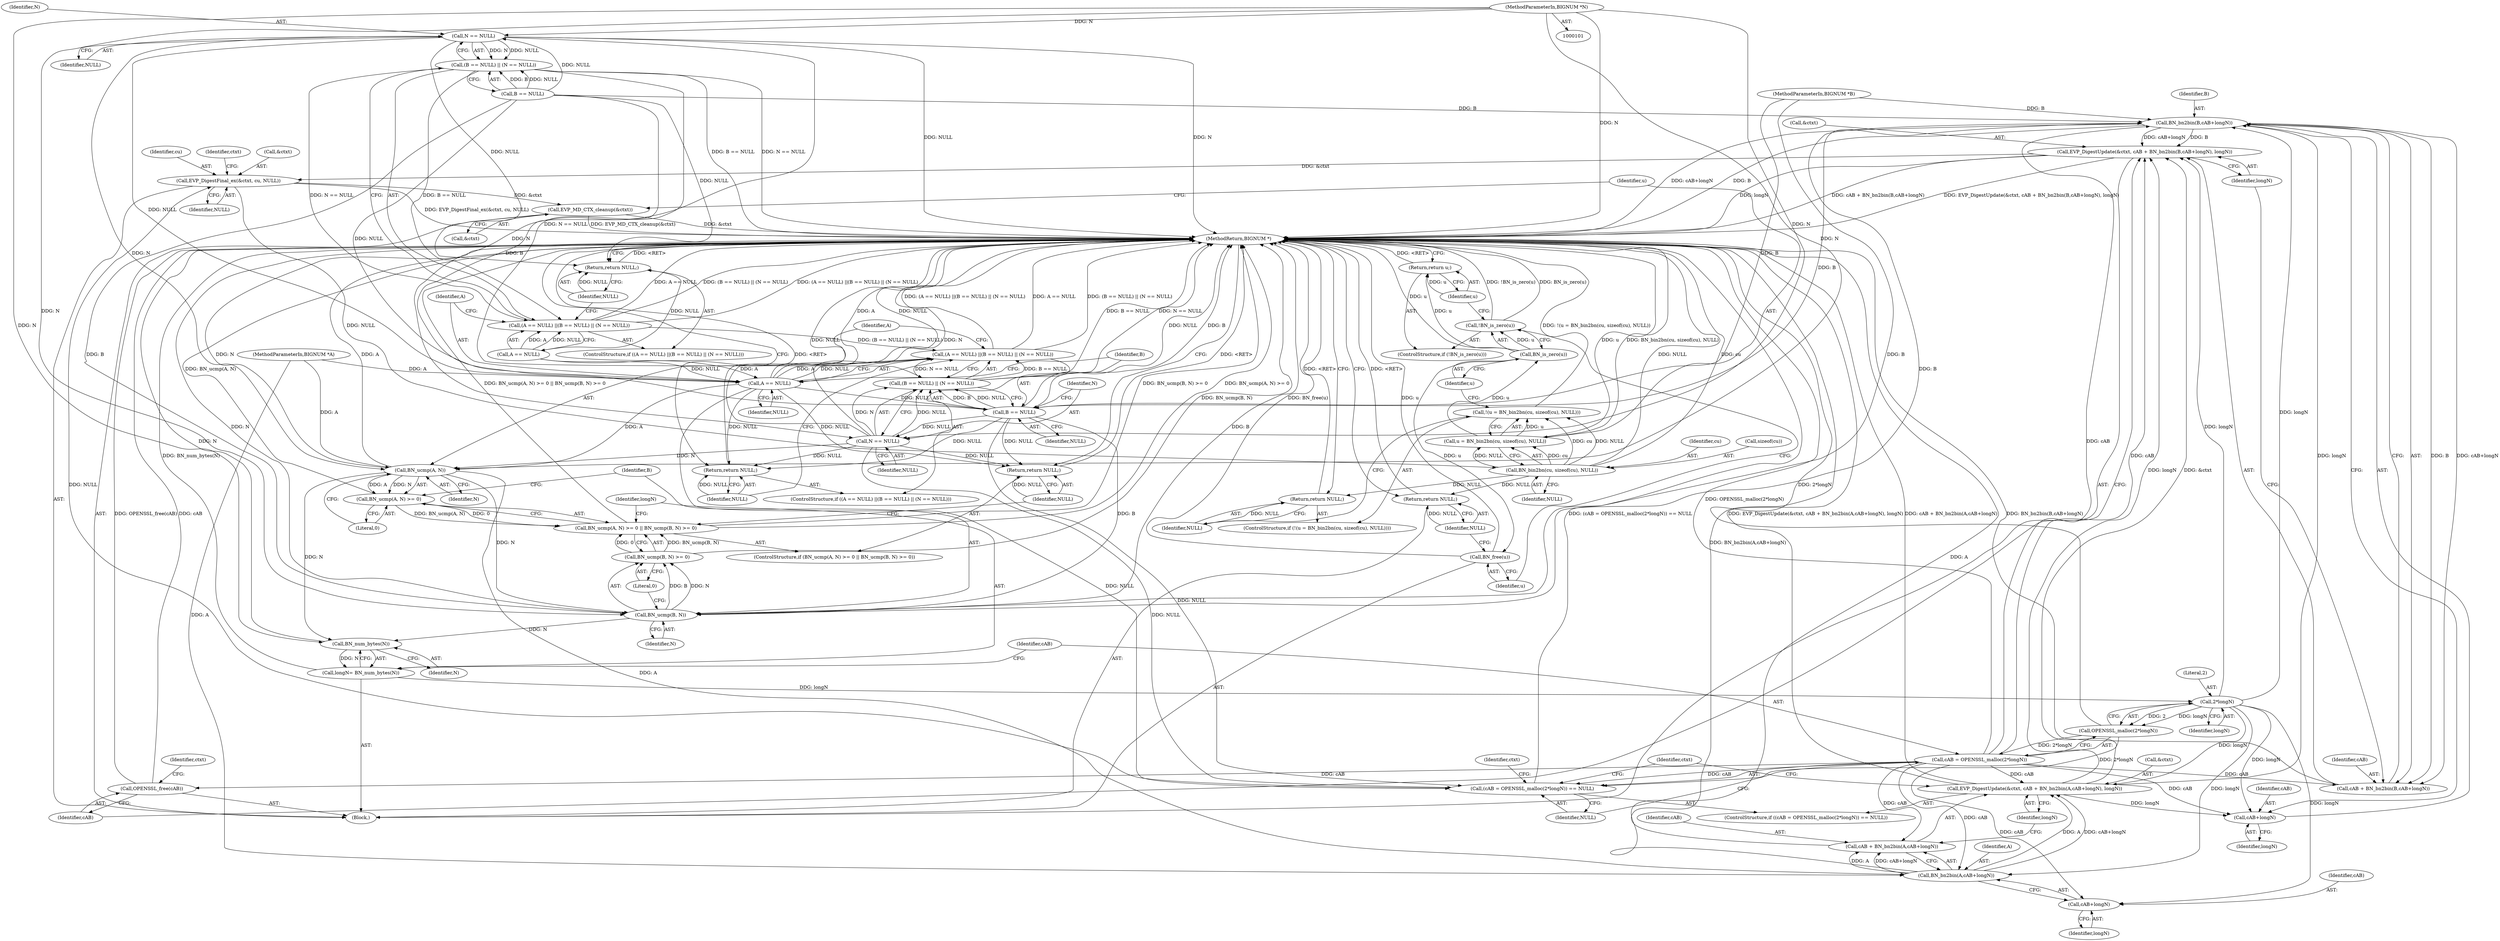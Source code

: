 digraph "0_openssl_4a23b12a031860253b58d503f296377ca076427b@pointer" {
"1000104" [label="(MethodParameterIn,BIGNUM *N)"];
"1000120" [label="(Call,N == NULL)"];
"1000116" [label="(Call,(B == NULL) || (N == NULL))"];
"1000112" [label="(Call,(A == NULL) ||(B == NULL) || (N == NULL))"];
"1000126" [label="(Call,(A == NULL) ||(B == NULL) || (N == NULL))"];
"1000130" [label="(Call,(B == NULL) || (N == NULL))"];
"1000123" [label="(Return,return NULL;)"];
"1000127" [label="(Call,A == NULL)"];
"1000131" [label="(Call,B == NULL)"];
"1000134" [label="(Call,N == NULL)"];
"1000137" [label="(Return,return NULL;)"];
"1000142" [label="(Call,BN_ucmp(A, N))"];
"1000141" [label="(Call,BN_ucmp(A, N) >= 0)"];
"1000140" [label="(Call,BN_ucmp(A, N) >= 0 || BN_ucmp(B, N) >= 0)"];
"1000147" [label="(Call,BN_ucmp(B, N))"];
"1000146" [label="(Call,BN_ucmp(B, N) >= 0)"];
"1000155" [label="(Call,BN_num_bytes(N))"];
"1000153" [label="(Call,longN= BN_num_bytes(N))"];
"1000162" [label="(Call,2*longN)"];
"1000161" [label="(Call,OPENSSL_malloc(2*longN))"];
"1000158" [label="(Call,(cAB = OPENSSL_malloc(2*longN)) == NULL)"];
"1000190" [label="(Call,EVP_DigestFinal_ex(&ctxt, cu, NULL))"];
"1000195" [label="(Call,EVP_MD_CTX_cleanup(&ctxt))"];
"1000202" [label="(Call,BN_bin2bn(cu, sizeof(cu), NULL))"];
"1000199" [label="(Call,!(u = BN_bin2bn(cu, sizeof(cu), NULL)))"];
"1000200" [label="(Call,u = BN_bin2bn(cu, sizeof(cu), NULL))"];
"1000211" [label="(Call,BN_is_zero(u))"];
"1000210" [label="(Call,!BN_is_zero(u))"];
"1000213" [label="(Return,return u;)"];
"1000215" [label="(Call,BN_free(u))"];
"1000207" [label="(Return,return NULL;)"];
"1000217" [label="(Return,return NULL;)"];
"1000159" [label="(Call,cAB = OPENSSL_malloc(2*longN))"];
"1000166" [label="(Call,EVP_DigestUpdate(&ctxt, cAB + BN_bn2bin(A,cAB+longN), longN))"];
"1000177" [label="(Call,EVP_DigestUpdate(&ctxt, cAB + BN_bn2bin(B,cAB+longN), longN))"];
"1000182" [label="(Call,BN_bn2bin(B,cAB+longN))"];
"1000180" [label="(Call,cAB + BN_bn2bin(B,cAB+longN))"];
"1000184" [label="(Call,cAB+longN)"];
"1000169" [label="(Call,cAB + BN_bn2bin(A,cAB+longN))"];
"1000171" [label="(Call,BN_bn2bin(A,cAB+longN))"];
"1000173" [label="(Call,cAB+longN)"];
"1000188" [label="(Call,OPENSSL_free(cAB))"];
"1000151" [label="(Return,return NULL;)"];
"1000188" [label="(Call,OPENSSL_free(cAB))"];
"1000116" [label="(Call,(B == NULL) || (N == NULL))"];
"1000192" [label="(Identifier,ctxt)"];
"1000183" [label="(Identifier,B)"];
"1000219" [label="(MethodReturn,BIGNUM *)"];
"1000199" [label="(Call,!(u = BN_bin2bn(cu, sizeof(cu), NULL)))"];
"1000125" [label="(ControlStructure,if ((A == NULL) ||(B == NULL) || (N == NULL)))"];
"1000194" [label="(Identifier,NULL)"];
"1000186" [label="(Identifier,longN)"];
"1000105" [label="(Block,)"];
"1000208" [label="(Identifier,NULL)"];
"1000133" [label="(Identifier,NULL)"];
"1000134" [label="(Call,N == NULL)"];
"1000166" [label="(Call,EVP_DigestUpdate(&ctxt, cAB + BN_bn2bin(A,cAB+longN), longN))"];
"1000202" [label="(Call,BN_bin2bn(cu, sizeof(cu), NULL))"];
"1000140" [label="(Call,BN_ucmp(A, N) >= 0 || BN_ucmp(B, N) >= 0)"];
"1000128" [label="(Identifier,A)"];
"1000172" [label="(Identifier,A)"];
"1000211" [label="(Call,BN_is_zero(u))"];
"1000143" [label="(Identifier,A)"];
"1000132" [label="(Identifier,B)"];
"1000131" [label="(Call,B == NULL)"];
"1000180" [label="(Call,cAB + BN_bn2bin(B,cAB+longN))"];
"1000127" [label="(Call,A == NULL)"];
"1000151" [label="(Return,return NULL;)"];
"1000121" [label="(Identifier,N)"];
"1000200" [label="(Call,u = BN_bin2bn(cu, sizeof(cu), NULL))"];
"1000113" [label="(Call,A == NULL)"];
"1000181" [label="(Identifier,cAB)"];
"1000185" [label="(Identifier,cAB)"];
"1000117" [label="(Call,B == NULL)"];
"1000137" [label="(Return,return NULL;)"];
"1000162" [label="(Call,2*longN)"];
"1000111" [label="(ControlStructure,if ((A == NULL) ||(B == NULL) || (N == NULL)))"];
"1000135" [label="(Identifier,N)"];
"1000217" [label="(Return,return NULL;)"];
"1000204" [label="(Call,sizeof(cu))"];
"1000165" [label="(Identifier,NULL)"];
"1000215" [label="(Call,BN_free(u))"];
"1000104" [label="(MethodParameterIn,BIGNUM *N)"];
"1000171" [label="(Call,BN_bn2bin(A,cAB+longN))"];
"1000164" [label="(Identifier,longN)"];
"1000163" [label="(Literal,2)"];
"1000147" [label="(Call,BN_ucmp(B, N))"];
"1000177" [label="(Call,EVP_DigestUpdate(&ctxt, cAB + BN_bn2bin(B,cAB+longN), longN))"];
"1000216" [label="(Identifier,u)"];
"1000149" [label="(Identifier,N)"];
"1000168" [label="(Identifier,ctxt)"];
"1000190" [label="(Call,EVP_DigestFinal_ex(&ctxt, cu, NULL))"];
"1000112" [label="(Call,(A == NULL) ||(B == NULL) || (N == NULL))"];
"1000170" [label="(Identifier,cAB)"];
"1000174" [label="(Identifier,cAB)"];
"1000158" [label="(Call,(cAB = OPENSSL_malloc(2*longN)) == NULL)"];
"1000144" [label="(Identifier,N)"];
"1000129" [label="(Identifier,NULL)"];
"1000193" [label="(Identifier,cu)"];
"1000178" [label="(Call,&ctxt)"];
"1000124" [label="(Identifier,NULL)"];
"1000138" [label="(Identifier,NULL)"];
"1000142" [label="(Call,BN_ucmp(A, N))"];
"1000169" [label="(Call,cAB + BN_bn2bin(A,cAB+longN))"];
"1000206" [label="(Identifier,NULL)"];
"1000176" [label="(Identifier,longN)"];
"1000203" [label="(Identifier,cu)"];
"1000210" [label="(Call,!BN_is_zero(u))"];
"1000120" [label="(Call,N == NULL)"];
"1000161" [label="(Call,OPENSSL_malloc(2*longN))"];
"1000122" [label="(Identifier,NULL)"];
"1000139" [label="(ControlStructure,if (BN_ucmp(A, N) >= 0 || BN_ucmp(B, N) >= 0))"];
"1000150" [label="(Literal,0)"];
"1000201" [label="(Identifier,u)"];
"1000167" [label="(Call,&ctxt)"];
"1000145" [label="(Literal,0)"];
"1000103" [label="(MethodParameterIn,BIGNUM *B)"];
"1000153" [label="(Call,longN= BN_num_bytes(N))"];
"1000197" [label="(Identifier,ctxt)"];
"1000209" [label="(ControlStructure,if (!BN_is_zero(u)))"];
"1000157" [label="(ControlStructure,if ((cAB = OPENSSL_malloc(2*longN)) == NULL))"];
"1000123" [label="(Return,return NULL;)"];
"1000136" [label="(Identifier,NULL)"];
"1000155" [label="(Call,BN_num_bytes(N))"];
"1000212" [label="(Identifier,u)"];
"1000148" [label="(Identifier,B)"];
"1000187" [label="(Identifier,longN)"];
"1000126" [label="(Call,(A == NULL) ||(B == NULL) || (N == NULL))"];
"1000159" [label="(Call,cAB = OPENSSL_malloc(2*longN))"];
"1000184" [label="(Call,cAB+longN)"];
"1000218" [label="(Identifier,NULL)"];
"1000207" [label="(Return,return NULL;)"];
"1000214" [label="(Identifier,u)"];
"1000102" [label="(MethodParameterIn,BIGNUM *A)"];
"1000152" [label="(Identifier,NULL)"];
"1000196" [label="(Call,&ctxt)"];
"1000189" [label="(Identifier,cAB)"];
"1000195" [label="(Call,EVP_MD_CTX_cleanup(&ctxt))"];
"1000141" [label="(Call,BN_ucmp(A, N) >= 0)"];
"1000173" [label="(Call,cAB+longN)"];
"1000182" [label="(Call,BN_bn2bin(B,cAB+longN))"];
"1000156" [label="(Identifier,N)"];
"1000198" [label="(ControlStructure,if (!(u = BN_bin2bn(cu, sizeof(cu), NULL))))"];
"1000191" [label="(Call,&ctxt)"];
"1000179" [label="(Identifier,ctxt)"];
"1000160" [label="(Identifier,cAB)"];
"1000130" [label="(Call,(B == NULL) || (N == NULL))"];
"1000175" [label="(Identifier,longN)"];
"1000146" [label="(Call,BN_ucmp(B, N) >= 0)"];
"1000213" [label="(Return,return u;)"];
"1000154" [label="(Identifier,longN)"];
"1000104" -> "1000101"  [label="AST: "];
"1000104" -> "1000219"  [label="DDG: N"];
"1000104" -> "1000120"  [label="DDG: N"];
"1000104" -> "1000134"  [label="DDG: N"];
"1000104" -> "1000142"  [label="DDG: N"];
"1000104" -> "1000147"  [label="DDG: N"];
"1000104" -> "1000155"  [label="DDG: N"];
"1000120" -> "1000116"  [label="AST: "];
"1000120" -> "1000122"  [label="CFG: "];
"1000121" -> "1000120"  [label="AST: "];
"1000122" -> "1000120"  [label="AST: "];
"1000116" -> "1000120"  [label="CFG: "];
"1000120" -> "1000219"  [label="DDG: N"];
"1000120" -> "1000219"  [label="DDG: NULL"];
"1000120" -> "1000116"  [label="DDG: N"];
"1000120" -> "1000116"  [label="DDG: NULL"];
"1000117" -> "1000120"  [label="DDG: NULL"];
"1000120" -> "1000123"  [label="DDG: NULL"];
"1000120" -> "1000127"  [label="DDG: NULL"];
"1000120" -> "1000134"  [label="DDG: N"];
"1000120" -> "1000142"  [label="DDG: N"];
"1000116" -> "1000112"  [label="AST: "];
"1000116" -> "1000117"  [label="CFG: "];
"1000117" -> "1000116"  [label="AST: "];
"1000112" -> "1000116"  [label="CFG: "];
"1000116" -> "1000219"  [label="DDG: B == NULL"];
"1000116" -> "1000219"  [label="DDG: N == NULL"];
"1000116" -> "1000112"  [label="DDG: B == NULL"];
"1000116" -> "1000112"  [label="DDG: N == NULL"];
"1000117" -> "1000116"  [label="DDG: B"];
"1000117" -> "1000116"  [label="DDG: NULL"];
"1000116" -> "1000130"  [label="DDG: N == NULL"];
"1000112" -> "1000111"  [label="AST: "];
"1000112" -> "1000113"  [label="CFG: "];
"1000113" -> "1000112"  [label="AST: "];
"1000124" -> "1000112"  [label="CFG: "];
"1000128" -> "1000112"  [label="CFG: "];
"1000112" -> "1000219"  [label="DDG: (A == NULL) ||(B == NULL) || (N == NULL)"];
"1000112" -> "1000219"  [label="DDG: A == NULL"];
"1000112" -> "1000219"  [label="DDG: (B == NULL) || (N == NULL)"];
"1000113" -> "1000112"  [label="DDG: A"];
"1000113" -> "1000112"  [label="DDG: NULL"];
"1000112" -> "1000126"  [label="DDG: (B == NULL) || (N == NULL)"];
"1000126" -> "1000125"  [label="AST: "];
"1000126" -> "1000127"  [label="CFG: "];
"1000126" -> "1000130"  [label="CFG: "];
"1000127" -> "1000126"  [label="AST: "];
"1000130" -> "1000126"  [label="AST: "];
"1000138" -> "1000126"  [label="CFG: "];
"1000143" -> "1000126"  [label="CFG: "];
"1000126" -> "1000219"  [label="DDG: (B == NULL) || (N == NULL)"];
"1000126" -> "1000219"  [label="DDG: (A == NULL) ||(B == NULL) || (N == NULL)"];
"1000126" -> "1000219"  [label="DDG: A == NULL"];
"1000127" -> "1000126"  [label="DDG: A"];
"1000127" -> "1000126"  [label="DDG: NULL"];
"1000130" -> "1000126"  [label="DDG: B == NULL"];
"1000130" -> "1000126"  [label="DDG: N == NULL"];
"1000130" -> "1000131"  [label="CFG: "];
"1000130" -> "1000134"  [label="CFG: "];
"1000131" -> "1000130"  [label="AST: "];
"1000134" -> "1000130"  [label="AST: "];
"1000130" -> "1000219"  [label="DDG: N == NULL"];
"1000130" -> "1000219"  [label="DDG: B == NULL"];
"1000131" -> "1000130"  [label="DDG: B"];
"1000131" -> "1000130"  [label="DDG: NULL"];
"1000134" -> "1000130"  [label="DDG: N"];
"1000134" -> "1000130"  [label="DDG: NULL"];
"1000123" -> "1000111"  [label="AST: "];
"1000123" -> "1000124"  [label="CFG: "];
"1000124" -> "1000123"  [label="AST: "];
"1000219" -> "1000123"  [label="CFG: "];
"1000123" -> "1000219"  [label="DDG: <RET>"];
"1000124" -> "1000123"  [label="DDG: NULL"];
"1000113" -> "1000123"  [label="DDG: NULL"];
"1000117" -> "1000123"  [label="DDG: NULL"];
"1000127" -> "1000129"  [label="CFG: "];
"1000128" -> "1000127"  [label="AST: "];
"1000129" -> "1000127"  [label="AST: "];
"1000132" -> "1000127"  [label="CFG: "];
"1000127" -> "1000219"  [label="DDG: NULL"];
"1000127" -> "1000219"  [label="DDG: A"];
"1000113" -> "1000127"  [label="DDG: A"];
"1000113" -> "1000127"  [label="DDG: NULL"];
"1000102" -> "1000127"  [label="DDG: A"];
"1000117" -> "1000127"  [label="DDG: NULL"];
"1000127" -> "1000131"  [label="DDG: NULL"];
"1000127" -> "1000137"  [label="DDG: NULL"];
"1000127" -> "1000142"  [label="DDG: A"];
"1000127" -> "1000151"  [label="DDG: NULL"];
"1000127" -> "1000158"  [label="DDG: NULL"];
"1000131" -> "1000133"  [label="CFG: "];
"1000132" -> "1000131"  [label="AST: "];
"1000133" -> "1000131"  [label="AST: "];
"1000135" -> "1000131"  [label="CFG: "];
"1000131" -> "1000219"  [label="DDG: B"];
"1000131" -> "1000219"  [label="DDG: NULL"];
"1000117" -> "1000131"  [label="DDG: B"];
"1000103" -> "1000131"  [label="DDG: B"];
"1000131" -> "1000134"  [label="DDG: NULL"];
"1000131" -> "1000137"  [label="DDG: NULL"];
"1000131" -> "1000147"  [label="DDG: B"];
"1000131" -> "1000151"  [label="DDG: NULL"];
"1000131" -> "1000158"  [label="DDG: NULL"];
"1000131" -> "1000182"  [label="DDG: B"];
"1000134" -> "1000136"  [label="CFG: "];
"1000135" -> "1000134"  [label="AST: "];
"1000136" -> "1000134"  [label="AST: "];
"1000134" -> "1000219"  [label="DDG: N"];
"1000134" -> "1000219"  [label="DDG: NULL"];
"1000134" -> "1000137"  [label="DDG: NULL"];
"1000134" -> "1000142"  [label="DDG: N"];
"1000134" -> "1000151"  [label="DDG: NULL"];
"1000134" -> "1000158"  [label="DDG: NULL"];
"1000137" -> "1000125"  [label="AST: "];
"1000137" -> "1000138"  [label="CFG: "];
"1000138" -> "1000137"  [label="AST: "];
"1000219" -> "1000137"  [label="CFG: "];
"1000137" -> "1000219"  [label="DDG: <RET>"];
"1000138" -> "1000137"  [label="DDG: NULL"];
"1000142" -> "1000141"  [label="AST: "];
"1000142" -> "1000144"  [label="CFG: "];
"1000143" -> "1000142"  [label="AST: "];
"1000144" -> "1000142"  [label="AST: "];
"1000145" -> "1000142"  [label="CFG: "];
"1000142" -> "1000219"  [label="DDG: N"];
"1000142" -> "1000219"  [label="DDG: A"];
"1000142" -> "1000141"  [label="DDG: A"];
"1000142" -> "1000141"  [label="DDG: N"];
"1000102" -> "1000142"  [label="DDG: A"];
"1000142" -> "1000147"  [label="DDG: N"];
"1000142" -> "1000155"  [label="DDG: N"];
"1000142" -> "1000171"  [label="DDG: A"];
"1000141" -> "1000140"  [label="AST: "];
"1000141" -> "1000145"  [label="CFG: "];
"1000145" -> "1000141"  [label="AST: "];
"1000148" -> "1000141"  [label="CFG: "];
"1000140" -> "1000141"  [label="CFG: "];
"1000141" -> "1000219"  [label="DDG: BN_ucmp(A, N)"];
"1000141" -> "1000140"  [label="DDG: BN_ucmp(A, N)"];
"1000141" -> "1000140"  [label="DDG: 0"];
"1000140" -> "1000139"  [label="AST: "];
"1000140" -> "1000146"  [label="CFG: "];
"1000146" -> "1000140"  [label="AST: "];
"1000152" -> "1000140"  [label="CFG: "];
"1000154" -> "1000140"  [label="CFG: "];
"1000140" -> "1000219"  [label="DDG: BN_ucmp(A, N) >= 0"];
"1000140" -> "1000219"  [label="DDG: BN_ucmp(A, N) >= 0 || BN_ucmp(B, N) >= 0"];
"1000140" -> "1000219"  [label="DDG: BN_ucmp(B, N) >= 0"];
"1000146" -> "1000140"  [label="DDG: BN_ucmp(B, N)"];
"1000146" -> "1000140"  [label="DDG: 0"];
"1000147" -> "1000146"  [label="AST: "];
"1000147" -> "1000149"  [label="CFG: "];
"1000148" -> "1000147"  [label="AST: "];
"1000149" -> "1000147"  [label="AST: "];
"1000150" -> "1000147"  [label="CFG: "];
"1000147" -> "1000219"  [label="DDG: N"];
"1000147" -> "1000219"  [label="DDG: B"];
"1000147" -> "1000146"  [label="DDG: B"];
"1000147" -> "1000146"  [label="DDG: N"];
"1000117" -> "1000147"  [label="DDG: B"];
"1000103" -> "1000147"  [label="DDG: B"];
"1000147" -> "1000155"  [label="DDG: N"];
"1000147" -> "1000182"  [label="DDG: B"];
"1000146" -> "1000150"  [label="CFG: "];
"1000150" -> "1000146"  [label="AST: "];
"1000146" -> "1000219"  [label="DDG: BN_ucmp(B, N)"];
"1000155" -> "1000153"  [label="AST: "];
"1000155" -> "1000156"  [label="CFG: "];
"1000156" -> "1000155"  [label="AST: "];
"1000153" -> "1000155"  [label="CFG: "];
"1000155" -> "1000219"  [label="DDG: N"];
"1000155" -> "1000153"  [label="DDG: N"];
"1000153" -> "1000105"  [label="AST: "];
"1000154" -> "1000153"  [label="AST: "];
"1000160" -> "1000153"  [label="CFG: "];
"1000153" -> "1000219"  [label="DDG: BN_num_bytes(N)"];
"1000153" -> "1000162"  [label="DDG: longN"];
"1000162" -> "1000161"  [label="AST: "];
"1000162" -> "1000164"  [label="CFG: "];
"1000163" -> "1000162"  [label="AST: "];
"1000164" -> "1000162"  [label="AST: "];
"1000161" -> "1000162"  [label="CFG: "];
"1000162" -> "1000161"  [label="DDG: 2"];
"1000162" -> "1000161"  [label="DDG: longN"];
"1000162" -> "1000171"  [label="DDG: longN"];
"1000162" -> "1000173"  [label="DDG: longN"];
"1000162" -> "1000166"  [label="DDG: longN"];
"1000162" -> "1000182"  [label="DDG: longN"];
"1000162" -> "1000184"  [label="DDG: longN"];
"1000162" -> "1000177"  [label="DDG: longN"];
"1000161" -> "1000159"  [label="AST: "];
"1000159" -> "1000161"  [label="CFG: "];
"1000161" -> "1000219"  [label="DDG: 2*longN"];
"1000161" -> "1000158"  [label="DDG: 2*longN"];
"1000161" -> "1000159"  [label="DDG: 2*longN"];
"1000158" -> "1000157"  [label="AST: "];
"1000158" -> "1000165"  [label="CFG: "];
"1000159" -> "1000158"  [label="AST: "];
"1000165" -> "1000158"  [label="AST: "];
"1000168" -> "1000158"  [label="CFG: "];
"1000179" -> "1000158"  [label="CFG: "];
"1000158" -> "1000219"  [label="DDG: (cAB = OPENSSL_malloc(2*longN)) == NULL"];
"1000159" -> "1000158"  [label="DDG: cAB"];
"1000158" -> "1000190"  [label="DDG: NULL"];
"1000190" -> "1000105"  [label="AST: "];
"1000190" -> "1000194"  [label="CFG: "];
"1000191" -> "1000190"  [label="AST: "];
"1000193" -> "1000190"  [label="AST: "];
"1000194" -> "1000190"  [label="AST: "];
"1000197" -> "1000190"  [label="CFG: "];
"1000190" -> "1000219"  [label="DDG: EVP_DigestFinal_ex(&ctxt, cu, NULL)"];
"1000177" -> "1000190"  [label="DDG: &ctxt"];
"1000190" -> "1000195"  [label="DDG: &ctxt"];
"1000190" -> "1000202"  [label="DDG: NULL"];
"1000195" -> "1000105"  [label="AST: "];
"1000195" -> "1000196"  [label="CFG: "];
"1000196" -> "1000195"  [label="AST: "];
"1000201" -> "1000195"  [label="CFG: "];
"1000195" -> "1000219"  [label="DDG: EVP_MD_CTX_cleanup(&ctxt)"];
"1000195" -> "1000219"  [label="DDG: &ctxt"];
"1000202" -> "1000200"  [label="AST: "];
"1000202" -> "1000206"  [label="CFG: "];
"1000203" -> "1000202"  [label="AST: "];
"1000204" -> "1000202"  [label="AST: "];
"1000206" -> "1000202"  [label="AST: "];
"1000200" -> "1000202"  [label="CFG: "];
"1000202" -> "1000219"  [label="DDG: NULL"];
"1000202" -> "1000219"  [label="DDG: cu"];
"1000202" -> "1000199"  [label="DDG: cu"];
"1000202" -> "1000199"  [label="DDG: NULL"];
"1000202" -> "1000200"  [label="DDG: cu"];
"1000202" -> "1000200"  [label="DDG: NULL"];
"1000202" -> "1000207"  [label="DDG: NULL"];
"1000202" -> "1000217"  [label="DDG: NULL"];
"1000199" -> "1000198"  [label="AST: "];
"1000199" -> "1000200"  [label="CFG: "];
"1000200" -> "1000199"  [label="AST: "];
"1000208" -> "1000199"  [label="CFG: "];
"1000212" -> "1000199"  [label="CFG: "];
"1000199" -> "1000219"  [label="DDG: !(u = BN_bin2bn(cu, sizeof(cu), NULL))"];
"1000200" -> "1000199"  [label="DDG: u"];
"1000201" -> "1000200"  [label="AST: "];
"1000200" -> "1000219"  [label="DDG: u"];
"1000200" -> "1000219"  [label="DDG: BN_bin2bn(cu, sizeof(cu), NULL)"];
"1000200" -> "1000211"  [label="DDG: u"];
"1000211" -> "1000210"  [label="AST: "];
"1000211" -> "1000212"  [label="CFG: "];
"1000212" -> "1000211"  [label="AST: "];
"1000210" -> "1000211"  [label="CFG: "];
"1000211" -> "1000219"  [label="DDG: u"];
"1000211" -> "1000210"  [label="DDG: u"];
"1000211" -> "1000213"  [label="DDG: u"];
"1000211" -> "1000215"  [label="DDG: u"];
"1000210" -> "1000209"  [label="AST: "];
"1000214" -> "1000210"  [label="CFG: "];
"1000216" -> "1000210"  [label="CFG: "];
"1000210" -> "1000219"  [label="DDG: !BN_is_zero(u)"];
"1000210" -> "1000219"  [label="DDG: BN_is_zero(u)"];
"1000213" -> "1000209"  [label="AST: "];
"1000213" -> "1000214"  [label="CFG: "];
"1000214" -> "1000213"  [label="AST: "];
"1000219" -> "1000213"  [label="CFG: "];
"1000213" -> "1000219"  [label="DDG: <RET>"];
"1000214" -> "1000213"  [label="DDG: u"];
"1000215" -> "1000105"  [label="AST: "];
"1000215" -> "1000216"  [label="CFG: "];
"1000216" -> "1000215"  [label="AST: "];
"1000218" -> "1000215"  [label="CFG: "];
"1000215" -> "1000219"  [label="DDG: u"];
"1000215" -> "1000219"  [label="DDG: BN_free(u)"];
"1000207" -> "1000198"  [label="AST: "];
"1000207" -> "1000208"  [label="CFG: "];
"1000208" -> "1000207"  [label="AST: "];
"1000219" -> "1000207"  [label="CFG: "];
"1000207" -> "1000219"  [label="DDG: <RET>"];
"1000208" -> "1000207"  [label="DDG: NULL"];
"1000217" -> "1000105"  [label="AST: "];
"1000217" -> "1000218"  [label="CFG: "];
"1000218" -> "1000217"  [label="AST: "];
"1000219" -> "1000217"  [label="CFG: "];
"1000217" -> "1000219"  [label="DDG: <RET>"];
"1000218" -> "1000217"  [label="DDG: NULL"];
"1000160" -> "1000159"  [label="AST: "];
"1000165" -> "1000159"  [label="CFG: "];
"1000159" -> "1000219"  [label="DDG: OPENSSL_malloc(2*longN)"];
"1000159" -> "1000166"  [label="DDG: cAB"];
"1000159" -> "1000169"  [label="DDG: cAB"];
"1000159" -> "1000171"  [label="DDG: cAB"];
"1000159" -> "1000173"  [label="DDG: cAB"];
"1000159" -> "1000177"  [label="DDG: cAB"];
"1000159" -> "1000180"  [label="DDG: cAB"];
"1000159" -> "1000182"  [label="DDG: cAB"];
"1000159" -> "1000184"  [label="DDG: cAB"];
"1000159" -> "1000188"  [label="DDG: cAB"];
"1000166" -> "1000157"  [label="AST: "];
"1000166" -> "1000176"  [label="CFG: "];
"1000167" -> "1000166"  [label="AST: "];
"1000169" -> "1000166"  [label="AST: "];
"1000176" -> "1000166"  [label="AST: "];
"1000179" -> "1000166"  [label="CFG: "];
"1000166" -> "1000219"  [label="DDG: cAB + BN_bn2bin(A,cAB+longN)"];
"1000166" -> "1000219"  [label="DDG: EVP_DigestUpdate(&ctxt, cAB + BN_bn2bin(A,cAB+longN), longN)"];
"1000171" -> "1000166"  [label="DDG: A"];
"1000171" -> "1000166"  [label="DDG: cAB+longN"];
"1000166" -> "1000177"  [label="DDG: &ctxt"];
"1000166" -> "1000177"  [label="DDG: longN"];
"1000166" -> "1000182"  [label="DDG: longN"];
"1000166" -> "1000184"  [label="DDG: longN"];
"1000177" -> "1000105"  [label="AST: "];
"1000177" -> "1000187"  [label="CFG: "];
"1000178" -> "1000177"  [label="AST: "];
"1000180" -> "1000177"  [label="AST: "];
"1000187" -> "1000177"  [label="AST: "];
"1000189" -> "1000177"  [label="CFG: "];
"1000177" -> "1000219"  [label="DDG: longN"];
"1000177" -> "1000219"  [label="DDG: cAB + BN_bn2bin(B,cAB+longN)"];
"1000177" -> "1000219"  [label="DDG: EVP_DigestUpdate(&ctxt, cAB + BN_bn2bin(B,cAB+longN), longN)"];
"1000182" -> "1000177"  [label="DDG: B"];
"1000182" -> "1000177"  [label="DDG: cAB+longN"];
"1000182" -> "1000180"  [label="AST: "];
"1000182" -> "1000184"  [label="CFG: "];
"1000183" -> "1000182"  [label="AST: "];
"1000184" -> "1000182"  [label="AST: "];
"1000180" -> "1000182"  [label="CFG: "];
"1000182" -> "1000219"  [label="DDG: cAB+longN"];
"1000182" -> "1000219"  [label="DDG: B"];
"1000182" -> "1000180"  [label="DDG: B"];
"1000182" -> "1000180"  [label="DDG: cAB+longN"];
"1000117" -> "1000182"  [label="DDG: B"];
"1000103" -> "1000182"  [label="DDG: B"];
"1000181" -> "1000180"  [label="AST: "];
"1000187" -> "1000180"  [label="CFG: "];
"1000180" -> "1000219"  [label="DDG: BN_bn2bin(B,cAB+longN)"];
"1000184" -> "1000186"  [label="CFG: "];
"1000185" -> "1000184"  [label="AST: "];
"1000186" -> "1000184"  [label="AST: "];
"1000169" -> "1000171"  [label="CFG: "];
"1000170" -> "1000169"  [label="AST: "];
"1000171" -> "1000169"  [label="AST: "];
"1000176" -> "1000169"  [label="CFG: "];
"1000169" -> "1000219"  [label="DDG: BN_bn2bin(A,cAB+longN)"];
"1000171" -> "1000169"  [label="DDG: A"];
"1000171" -> "1000169"  [label="DDG: cAB+longN"];
"1000171" -> "1000173"  [label="CFG: "];
"1000172" -> "1000171"  [label="AST: "];
"1000173" -> "1000171"  [label="AST: "];
"1000171" -> "1000219"  [label="DDG: A"];
"1000102" -> "1000171"  [label="DDG: A"];
"1000173" -> "1000175"  [label="CFG: "];
"1000174" -> "1000173"  [label="AST: "];
"1000175" -> "1000173"  [label="AST: "];
"1000188" -> "1000105"  [label="AST: "];
"1000188" -> "1000189"  [label="CFG: "];
"1000189" -> "1000188"  [label="AST: "];
"1000192" -> "1000188"  [label="CFG: "];
"1000188" -> "1000219"  [label="DDG: OPENSSL_free(cAB)"];
"1000188" -> "1000219"  [label="DDG: cAB"];
"1000151" -> "1000139"  [label="AST: "];
"1000151" -> "1000152"  [label="CFG: "];
"1000152" -> "1000151"  [label="AST: "];
"1000219" -> "1000151"  [label="CFG: "];
"1000151" -> "1000219"  [label="DDG: <RET>"];
"1000152" -> "1000151"  [label="DDG: NULL"];
}
